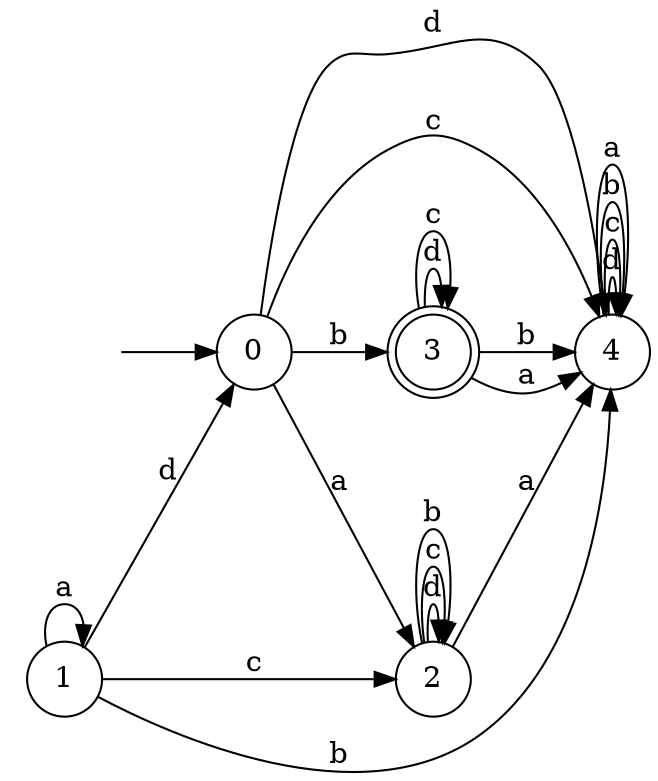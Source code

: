 digraph {
  rankdir=LR;
  0 [label="0", shape = circle];
  0 -> 4 [label="d"];
  0 -> 4 [label="c"];
  0 -> 3 [label="b"];
  0 -> 2 [label="a"];
  1 [label="1", shape = circle];
  1 -> 0 [label="d"];
  1 -> 2 [label="c"];
  1 -> 4 [label="b"];
  1 -> 1 [label="a"];
  2 [label="2", shape = circle];
  2 -> 2 [label="d"];
  2 -> 2 [label="c"];
  2 -> 2 [label="b"];
  2 -> 4 [label="a"];
  3 [label="3", shape = doublecircle];
  3 -> 3 [label="d"];
  3 -> 3 [label="c"];
  3 -> 4 [label="b"];
  3 -> 4 [label="a"];
  4 [label="4", shape = circle];
  4 -> 4 [label="d"];
  4 -> 4 [label="c"];
  4 -> 4 [label="b"];
  4 -> 4 [label="a"];
  5 [label="", shape = plaintext];
  5 -> 0 [label=""];
}

